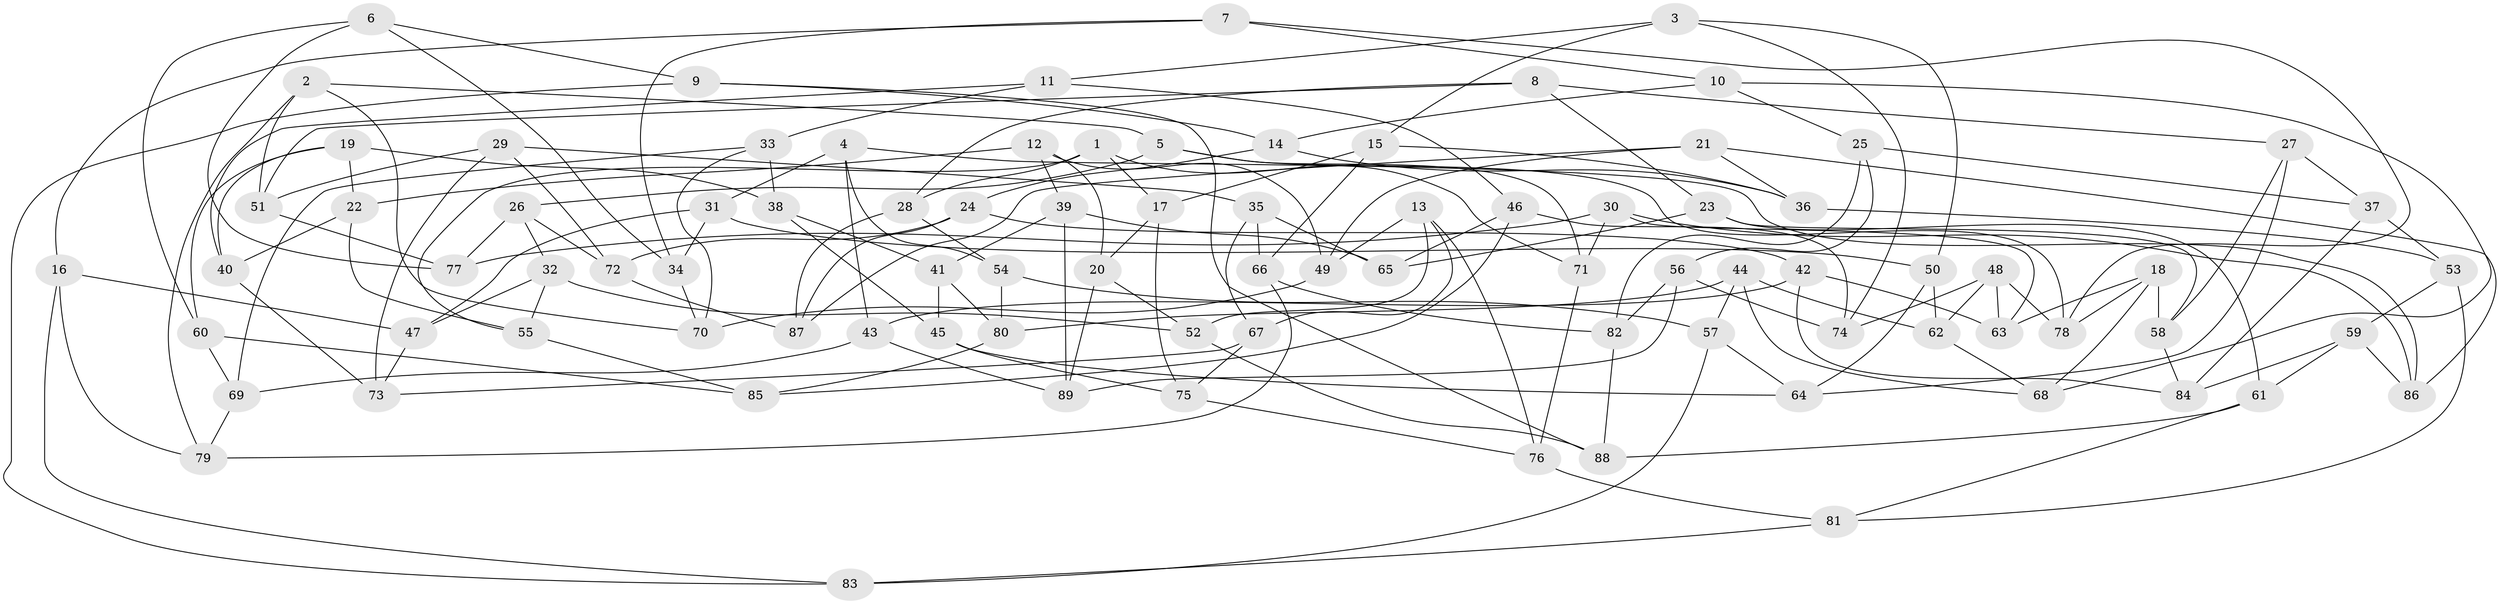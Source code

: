 // coarse degree distribution, {8: 0.18181818181818182, 4: 0.36363636363636365, 10: 0.045454545454545456, 9: 0.045454545454545456, 6: 0.09090909090909091, 5: 0.1590909090909091, 3: 0.045454545454545456, 7: 0.06818181818181818}
// Generated by graph-tools (version 1.1) at 2025/20/03/04/25 18:20:59]
// undirected, 89 vertices, 178 edges
graph export_dot {
graph [start="1"]
  node [color=gray90,style=filled];
  1;
  2;
  3;
  4;
  5;
  6;
  7;
  8;
  9;
  10;
  11;
  12;
  13;
  14;
  15;
  16;
  17;
  18;
  19;
  20;
  21;
  22;
  23;
  24;
  25;
  26;
  27;
  28;
  29;
  30;
  31;
  32;
  33;
  34;
  35;
  36;
  37;
  38;
  39;
  40;
  41;
  42;
  43;
  44;
  45;
  46;
  47;
  48;
  49;
  50;
  51;
  52;
  53;
  54;
  55;
  56;
  57;
  58;
  59;
  60;
  61;
  62;
  63;
  64;
  65;
  66;
  67;
  68;
  69;
  70;
  71;
  72;
  73;
  74;
  75;
  76;
  77;
  78;
  79;
  80;
  81;
  82;
  83;
  84;
  85;
  86;
  87;
  88;
  89;
  1 -- 28;
  1 -- 17;
  1 -- 55;
  1 -- 71;
  2 -- 70;
  2 -- 5;
  2 -- 79;
  2 -- 51;
  3 -- 11;
  3 -- 50;
  3 -- 15;
  3 -- 74;
  4 -- 31;
  4 -- 43;
  4 -- 54;
  4 -- 86;
  5 -- 78;
  5 -- 71;
  5 -- 26;
  6 -- 77;
  6 -- 60;
  6 -- 34;
  6 -- 9;
  7 -- 34;
  7 -- 78;
  7 -- 16;
  7 -- 10;
  8 -- 23;
  8 -- 51;
  8 -- 27;
  8 -- 28;
  9 -- 88;
  9 -- 83;
  9 -- 14;
  10 -- 68;
  10 -- 14;
  10 -- 25;
  11 -- 33;
  11 -- 46;
  11 -- 40;
  12 -- 22;
  12 -- 20;
  12 -- 39;
  12 -- 49;
  13 -- 49;
  13 -- 52;
  13 -- 76;
  13 -- 67;
  14 -- 36;
  14 -- 24;
  15 -- 66;
  15 -- 17;
  15 -- 36;
  16 -- 47;
  16 -- 79;
  16 -- 83;
  17 -- 20;
  17 -- 75;
  18 -- 58;
  18 -- 63;
  18 -- 78;
  18 -- 68;
  19 -- 40;
  19 -- 22;
  19 -- 60;
  19 -- 38;
  20 -- 52;
  20 -- 89;
  21 -- 86;
  21 -- 49;
  21 -- 87;
  21 -- 36;
  22 -- 40;
  22 -- 55;
  23 -- 61;
  23 -- 65;
  23 -- 58;
  24 -- 87;
  24 -- 72;
  24 -- 42;
  25 -- 82;
  25 -- 56;
  25 -- 37;
  26 -- 72;
  26 -- 32;
  26 -- 77;
  27 -- 64;
  27 -- 58;
  27 -- 37;
  28 -- 54;
  28 -- 87;
  29 -- 73;
  29 -- 51;
  29 -- 72;
  29 -- 35;
  30 -- 86;
  30 -- 71;
  30 -- 77;
  30 -- 63;
  31 -- 34;
  31 -- 50;
  31 -- 47;
  32 -- 52;
  32 -- 47;
  32 -- 55;
  33 -- 38;
  33 -- 70;
  33 -- 69;
  34 -- 70;
  35 -- 66;
  35 -- 67;
  35 -- 65;
  36 -- 53;
  37 -- 84;
  37 -- 53;
  38 -- 45;
  38 -- 41;
  39 -- 65;
  39 -- 41;
  39 -- 89;
  40 -- 73;
  41 -- 80;
  41 -- 45;
  42 -- 84;
  42 -- 63;
  42 -- 43;
  43 -- 69;
  43 -- 89;
  44 -- 57;
  44 -- 68;
  44 -- 62;
  44 -- 80;
  45 -- 75;
  45 -- 64;
  46 -- 85;
  46 -- 74;
  46 -- 65;
  47 -- 73;
  48 -- 74;
  48 -- 62;
  48 -- 78;
  48 -- 63;
  49 -- 70;
  50 -- 62;
  50 -- 64;
  51 -- 77;
  52 -- 88;
  53 -- 81;
  53 -- 59;
  54 -- 80;
  54 -- 57;
  55 -- 85;
  56 -- 82;
  56 -- 89;
  56 -- 74;
  57 -- 64;
  57 -- 83;
  58 -- 84;
  59 -- 84;
  59 -- 86;
  59 -- 61;
  60 -- 85;
  60 -- 69;
  61 -- 88;
  61 -- 81;
  62 -- 68;
  66 -- 82;
  66 -- 79;
  67 -- 75;
  67 -- 73;
  69 -- 79;
  71 -- 76;
  72 -- 87;
  75 -- 76;
  76 -- 81;
  80 -- 85;
  81 -- 83;
  82 -- 88;
}
